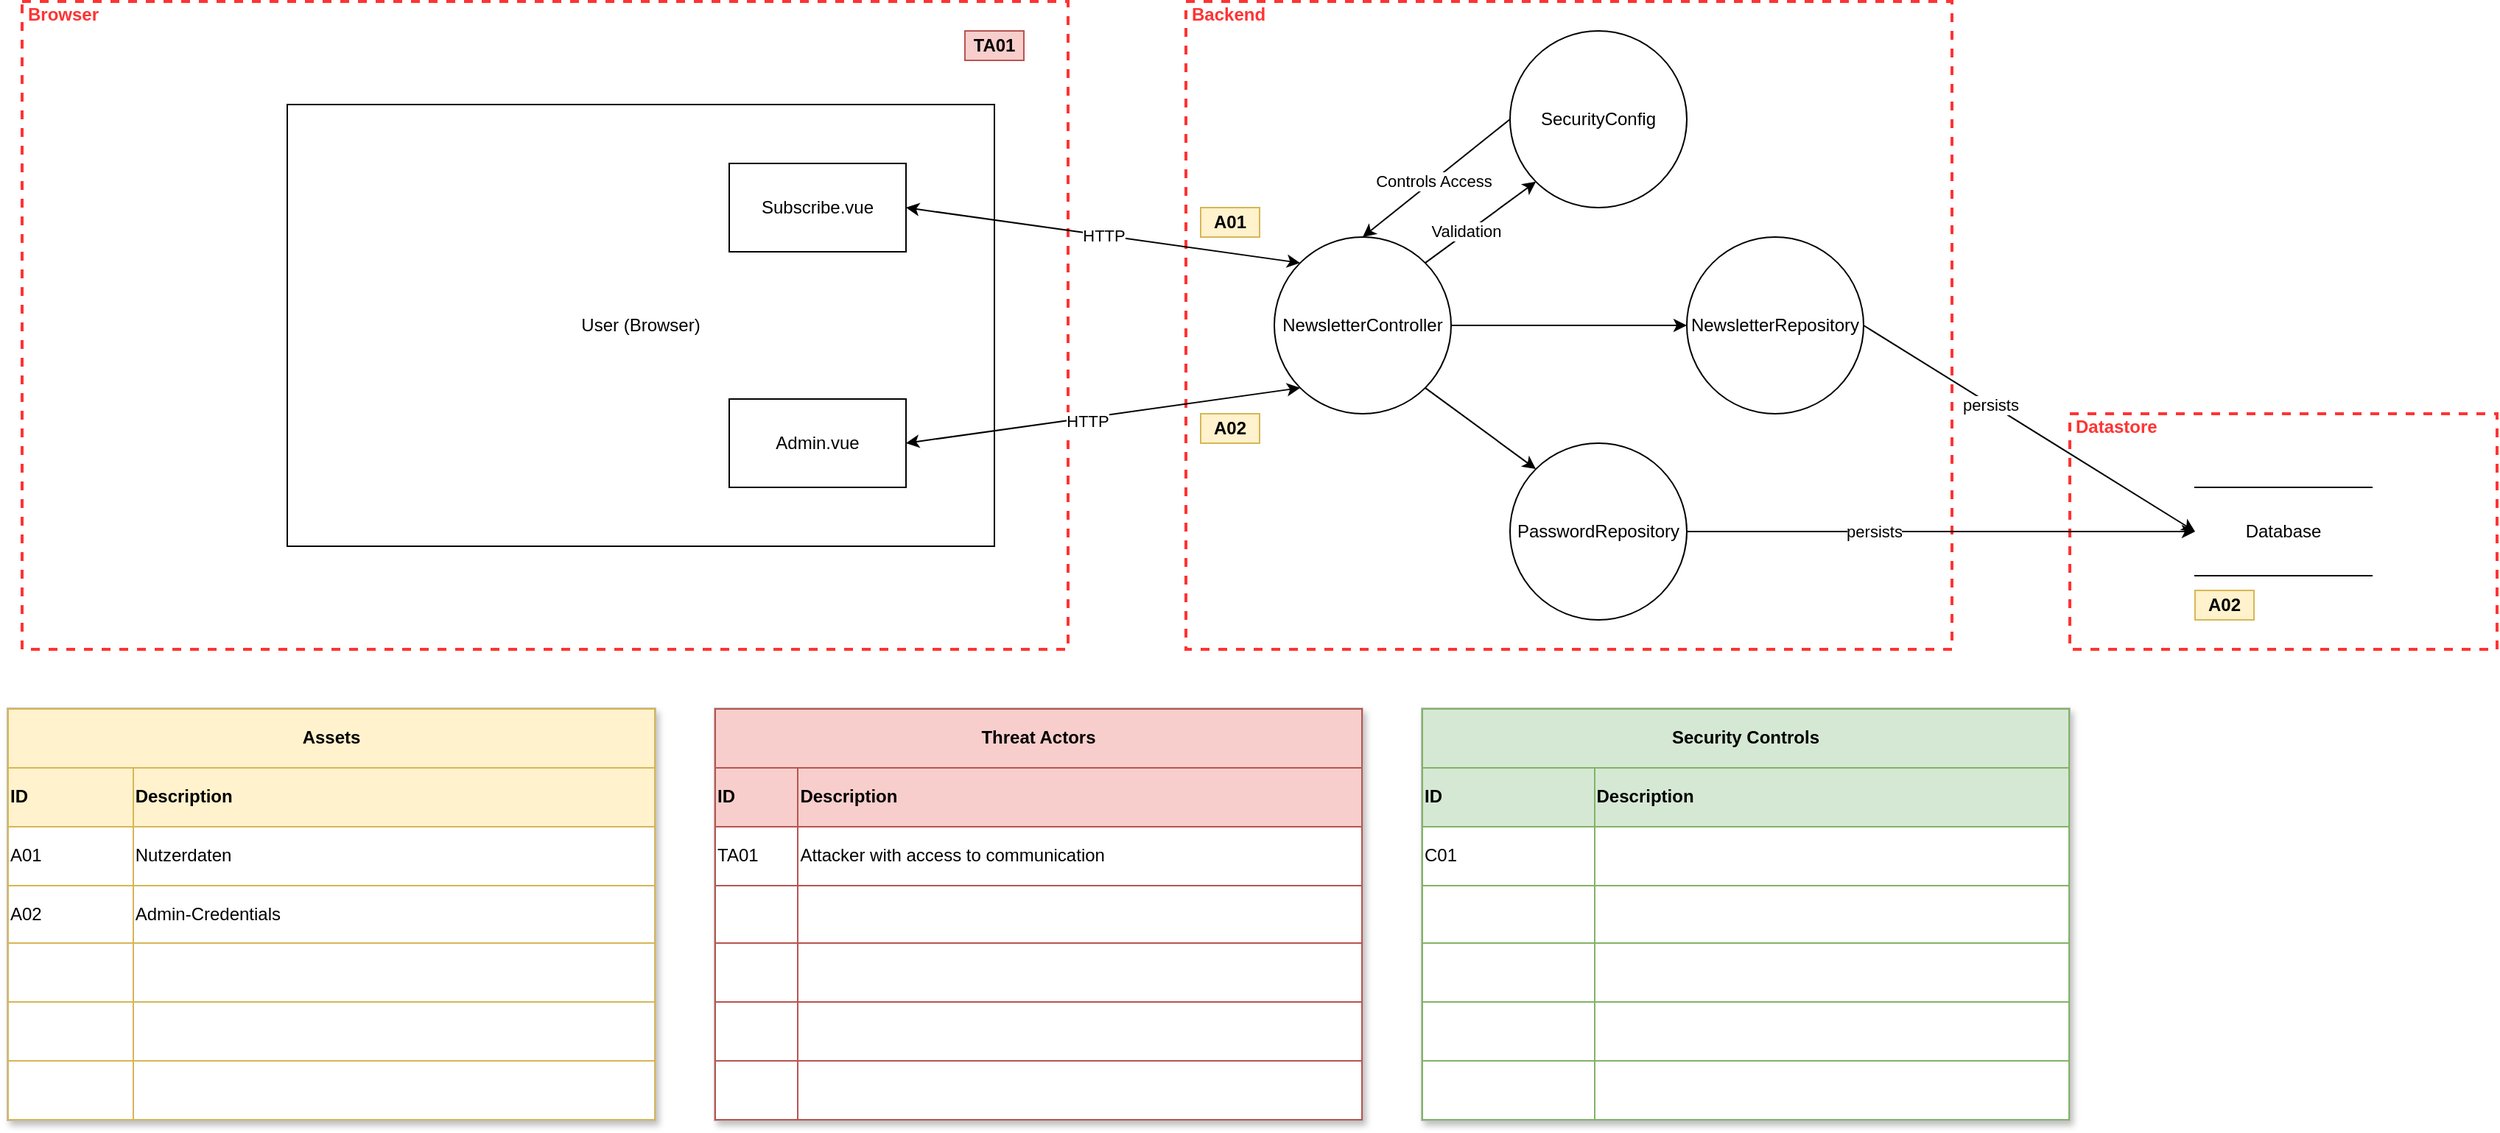 <mxfile version="26.2.15">
  <diagram name="Seite-1" id="_SfXIhreuK3IcqrojPrP">
    <mxGraphModel dx="1828" dy="1074" grid="1" gridSize="10" guides="1" tooltips="1" connect="1" arrows="1" fold="1" page="1" pageScale="1" pageWidth="2336" pageHeight="1654" math="0" shadow="0">
      <root>
        <mxCell id="0" />
        <mxCell id="1" parent="0" />
        <mxCell id="YQYPdYtBVTQpXo6CQMSg-3" value="Browser" style="html=1;fontColor=#FF3333;fontStyle=1;align=left;verticalAlign=top;spacing=0;labelBorderColor=none;fillColor=none;dashed=1;strokeWidth=2;strokeColor=#FF3333;spacingLeft=4;spacingTop=-3;" parent="1" vertex="1">
          <mxGeometry x="130" y="80" width="710" height="440" as="geometry" />
        </mxCell>
        <mxCell id="YQYPdYtBVTQpXo6CQMSg-1" value="User (Browser)" style="rounded=0;whiteSpace=wrap;html=1;" parent="1" vertex="1">
          <mxGeometry x="310" y="150" width="480" height="300" as="geometry" />
        </mxCell>
        <mxCell id="YQYPdYtBVTQpXo6CQMSg-7" value="Backend" style="html=1;fontColor=#FF3333;fontStyle=1;align=left;verticalAlign=top;spacing=0;labelBorderColor=none;fillColor=none;dashed=1;strokeWidth=2;strokeColor=#FF3333;spacingLeft=4;spacingTop=-3;" parent="1" vertex="1">
          <mxGeometry x="920" y="80" width="520" height="440" as="geometry" />
        </mxCell>
        <mxCell id="YQYPdYtBVTQpXo6CQMSg-9" value="Datastore" style="html=1;fontColor=#FF3333;fontStyle=1;align=left;verticalAlign=top;spacing=0;labelBorderColor=none;fillColor=none;dashed=1;strokeWidth=2;strokeColor=#FF3333;spacingLeft=4;spacingTop=-3;" parent="1" vertex="1">
          <mxGeometry x="1520" y="360" width="290" height="160" as="geometry" />
        </mxCell>
        <mxCell id="YQYPdYtBVTQpXo6CQMSg-10" value="Database" style="shape=partialRectangle;whiteSpace=wrap;html=1;left=0;right=0;fillColor=none;" parent="1" vertex="1">
          <mxGeometry x="1605" y="410" width="120" height="60" as="geometry" />
        </mxCell>
        <mxCell id="YQYPdYtBVTQpXo6CQMSg-11" value="NewsletterController" style="ellipse;whiteSpace=wrap;html=1;aspect=fixed;" parent="1" vertex="1">
          <mxGeometry x="980" y="240" width="120" height="120" as="geometry" />
        </mxCell>
        <mxCell id="YQYPdYtBVTQpXo6CQMSg-12" value="SecurityConfig" style="ellipse;whiteSpace=wrap;html=1;aspect=fixed;" parent="1" vertex="1">
          <mxGeometry x="1140" y="100" width="120" height="120" as="geometry" />
        </mxCell>
        <mxCell id="YQYPdYtBVTQpXo6CQMSg-13" value="NewsletterRepository" style="ellipse;whiteSpace=wrap;html=1;aspect=fixed;" parent="1" vertex="1">
          <mxGeometry x="1260" y="240" width="120" height="120" as="geometry" />
        </mxCell>
        <mxCell id="YQYPdYtBVTQpXo6CQMSg-14" value="PasswordRepository" style="ellipse;whiteSpace=wrap;html=1;aspect=fixed;" parent="1" vertex="1">
          <mxGeometry x="1140" y="380" width="120" height="120" as="geometry" />
        </mxCell>
        <mxCell id="YQYPdYtBVTQpXo6CQMSg-18" value="" style="endArrow=classic;html=1;fontColor=#FF3333;rounded=0;entryX=0;entryY=0;entryDx=0;entryDy=0;startArrow=classic;startFill=1;exitX=1;exitY=0.5;exitDx=0;exitDy=0;" parent="1" source="e_HMtI7TrGYd_0DEB2x5-3" target="YQYPdYtBVTQpXo6CQMSg-11" edge="1">
          <mxGeometry width="50" height="50" relative="1" as="geometry">
            <mxPoint x="740" y="220" as="sourcePoint" />
            <mxPoint x="1070" y="590" as="targetPoint" />
          </mxGeometry>
        </mxCell>
        <mxCell id="YQYPdYtBVTQpXo6CQMSg-32" value="HTTP" style="edgeLabel;html=1;align=center;verticalAlign=middle;resizable=0;points=[];" parent="YQYPdYtBVTQpXo6CQMSg-18" vertex="1" connectable="0">
          <mxGeometry x="0.002" relative="1" as="geometry">
            <mxPoint as="offset" />
          </mxGeometry>
        </mxCell>
        <mxCell id="YQYPdYtBVTQpXo6CQMSg-19" value="" style="endArrow=classic;html=1;fontColor=#FF3333;rounded=0;exitX=1;exitY=0.5;exitDx=0;exitDy=0;entryX=0;entryY=1;entryDx=0;entryDy=0;startArrow=classic;startFill=1;" parent="1" source="e_HMtI7TrGYd_0DEB2x5-2" target="YQYPdYtBVTQpXo6CQMSg-11" edge="1">
          <mxGeometry width="50" height="50" relative="1" as="geometry">
            <mxPoint x="740.0" y="380.0" as="sourcePoint" />
            <mxPoint x="1070" y="590" as="targetPoint" />
          </mxGeometry>
        </mxCell>
        <mxCell id="YQYPdYtBVTQpXo6CQMSg-33" value="HTTP" style="edgeLabel;html=1;align=center;verticalAlign=middle;resizable=0;points=[];" parent="YQYPdYtBVTQpXo6CQMSg-19" vertex="1" connectable="0">
          <mxGeometry x="-0.086" y="-2" relative="1" as="geometry">
            <mxPoint as="offset" />
          </mxGeometry>
        </mxCell>
        <mxCell id="YQYPdYtBVTQpXo6CQMSg-20" value="" style="endArrow=classic;html=1;fontColor=#FF3333;rounded=0;exitX=1;exitY=0;exitDx=0;exitDy=0;entryX=0;entryY=1;entryDx=0;entryDy=0;" parent="1" source="YQYPdYtBVTQpXo6CQMSg-11" target="YQYPdYtBVTQpXo6CQMSg-12" edge="1">
          <mxGeometry width="50" height="50" relative="1" as="geometry">
            <mxPoint x="1020" y="640" as="sourcePoint" />
            <mxPoint x="1070" y="590" as="targetPoint" />
          </mxGeometry>
        </mxCell>
        <mxCell id="YQYPdYtBVTQpXo6CQMSg-35" value="Validation" style="edgeLabel;html=1;align=center;verticalAlign=middle;resizable=0;points=[];" parent="YQYPdYtBVTQpXo6CQMSg-20" vertex="1" connectable="0">
          <mxGeometry x="-0.254" y="2" relative="1" as="geometry">
            <mxPoint as="offset" />
          </mxGeometry>
        </mxCell>
        <mxCell id="YQYPdYtBVTQpXo6CQMSg-21" value="" style="endArrow=classic;html=1;fontColor=#FF3333;rounded=0;exitX=0;exitY=0.5;exitDx=0;exitDy=0;entryX=0.5;entryY=0;entryDx=0;entryDy=0;" parent="1" source="YQYPdYtBVTQpXo6CQMSg-12" target="YQYPdYtBVTQpXo6CQMSg-11" edge="1">
          <mxGeometry width="50" height="50" relative="1" as="geometry">
            <mxPoint x="1020" y="640" as="sourcePoint" />
            <mxPoint x="1070" y="590" as="targetPoint" />
          </mxGeometry>
        </mxCell>
        <mxCell id="YQYPdYtBVTQpXo6CQMSg-36" value="Controls Access" style="edgeLabel;html=1;align=center;verticalAlign=middle;resizable=0;points=[];" parent="YQYPdYtBVTQpXo6CQMSg-21" vertex="1" connectable="0">
          <mxGeometry x="0.056" relative="1" as="geometry">
            <mxPoint as="offset" />
          </mxGeometry>
        </mxCell>
        <mxCell id="YQYPdYtBVTQpXo6CQMSg-22" value="" style="endArrow=classic;html=1;fontColor=#FF3333;rounded=0;exitX=1;exitY=1;exitDx=0;exitDy=0;entryX=0;entryY=0;entryDx=0;entryDy=0;" parent="1" source="YQYPdYtBVTQpXo6CQMSg-11" target="YQYPdYtBVTQpXo6CQMSg-14" edge="1">
          <mxGeometry width="50" height="50" relative="1" as="geometry">
            <mxPoint x="1030" y="640" as="sourcePoint" />
            <mxPoint x="1080" y="590" as="targetPoint" />
          </mxGeometry>
        </mxCell>
        <mxCell id="YQYPdYtBVTQpXo6CQMSg-23" value="" style="endArrow=classic;html=1;fontColor=#FF3333;rounded=0;exitX=1;exitY=0.5;exitDx=0;exitDy=0;entryX=0;entryY=0.5;entryDx=0;entryDy=0;" parent="1" source="YQYPdYtBVTQpXo6CQMSg-11" target="YQYPdYtBVTQpXo6CQMSg-13" edge="1">
          <mxGeometry width="50" height="50" relative="1" as="geometry">
            <mxPoint x="1030" y="640" as="sourcePoint" />
            <mxPoint x="1080" y="590" as="targetPoint" />
          </mxGeometry>
        </mxCell>
        <mxCell id="YQYPdYtBVTQpXo6CQMSg-24" value="" style="endArrow=classic;html=1;fontColor=#FF3333;rounded=0;exitX=1;exitY=0.5;exitDx=0;exitDy=0;entryX=0;entryY=0.5;entryDx=0;entryDy=0;" parent="1" source="YQYPdYtBVTQpXo6CQMSg-14" target="YQYPdYtBVTQpXo6CQMSg-10" edge="1">
          <mxGeometry width="50" height="50" relative="1" as="geometry">
            <mxPoint x="1030" y="640" as="sourcePoint" />
            <mxPoint x="1080" y="590" as="targetPoint" />
          </mxGeometry>
        </mxCell>
        <mxCell id="YQYPdYtBVTQpXo6CQMSg-38" value="persists" style="edgeLabel;html=1;align=center;verticalAlign=middle;resizable=0;points=[];" parent="YQYPdYtBVTQpXo6CQMSg-24" vertex="1" connectable="0">
          <mxGeometry x="-0.264" relative="1" as="geometry">
            <mxPoint as="offset" />
          </mxGeometry>
        </mxCell>
        <mxCell id="YQYPdYtBVTQpXo6CQMSg-25" value="" style="endArrow=classic;html=1;fontColor=#FF3333;rounded=0;exitX=1;exitY=0.5;exitDx=0;exitDy=0;entryX=0;entryY=0.5;entryDx=0;entryDy=0;" parent="1" source="YQYPdYtBVTQpXo6CQMSg-13" target="YQYPdYtBVTQpXo6CQMSg-10" edge="1">
          <mxGeometry width="50" height="50" relative="1" as="geometry">
            <mxPoint x="1030" y="640" as="sourcePoint" />
            <mxPoint x="1080" y="590" as="targetPoint" />
          </mxGeometry>
        </mxCell>
        <mxCell id="YQYPdYtBVTQpXo6CQMSg-37" value="persists" style="edgeLabel;html=1;align=center;verticalAlign=middle;resizable=0;points=[];" parent="YQYPdYtBVTQpXo6CQMSg-25" vertex="1" connectable="0">
          <mxGeometry x="-0.238" relative="1" as="geometry">
            <mxPoint as="offset" />
          </mxGeometry>
        </mxCell>
        <UserObject label="&lt;b&gt;TA01&lt;/b&gt;" placeholders="1" name="Variable" id="YQYPdYtBVTQpXo6CQMSg-26">
          <mxCell style="text;html=1;strokeColor=#b85450;fillColor=#f8cecc;align=center;verticalAlign=middle;whiteSpace=wrap;overflow=hidden;" parent="1" vertex="1">
            <mxGeometry x="770" y="100" width="40" height="20" as="geometry" />
          </mxCell>
        </UserObject>
        <UserObject label="&lt;b&gt;A02&lt;/b&gt;" placeholders="1" name="Variable" id="YQYPdYtBVTQpXo6CQMSg-39">
          <mxCell style="text;html=1;strokeColor=#d6b656;fillColor=#fff2cc;align=center;verticalAlign=middle;whiteSpace=wrap;overflow=hidden;" parent="1" vertex="1">
            <mxGeometry x="930" y="360" width="40" height="20" as="geometry" />
          </mxCell>
        </UserObject>
        <mxCell id="YQYPdYtBVTQpXo6CQMSg-44" value="&lt;table border=&quot;1&quot; width=&quot;100%&quot; style=&quot;width: 100% ; height: 100% ; border-collapse: collapse ; border: 1px solid #d6b656&quot;&gt;&lt;tbody&gt;&lt;tr style=&quot;background-color: #fff2cc ; color: #000000 ; border: 1px solid #d6b656&quot;&gt;&lt;th align=&quot;center&quot; colspan=&quot;2&quot;&gt;Assets&lt;/th&gt;&lt;/tr&gt;&lt;tr style=&quot;background-color: #fff2cc ; color: #000000 ; border: 1px solid #d6b656&quot;&gt;&lt;th align=&quot;left&quot; style=&quot;border: 1px solid #d6b656&quot;&gt;ID&lt;/th&gt;&lt;th align=&quot;left&quot; style=&quot;border: 1px solid #d6b656&quot;&gt;Description&lt;/th&gt;&lt;/tr&gt;&lt;tr&gt;&lt;td style=&quot;border: 1px solid #d6b656&quot;&gt;A01&lt;/td&gt;&lt;td style=&quot;border: 1px solid #d6b656&quot;&gt;Nutzerdaten&lt;/td&gt;&lt;/tr&gt;&lt;tr&gt;&lt;td&gt;A02&lt;/td&gt;&lt;td&gt;Admin-Credentials&lt;/td&gt;&lt;/tr&gt;&lt;tr&gt;&lt;td&gt;&lt;br&gt;&lt;/td&gt;&lt;td&gt;&lt;br&gt;&lt;/td&gt;&lt;/tr&gt;&lt;tr&gt;&lt;td&gt;&lt;br&gt;&lt;/td&gt;&lt;td&gt;&lt;br&gt;&lt;/td&gt;&lt;/tr&gt;&lt;tr&gt;&lt;td&gt;&lt;br&gt;&lt;/td&gt;&lt;td&gt;&lt;br&gt;&lt;/td&gt;&lt;/tr&gt;&lt;/tbody&gt;&lt;/table&gt;" style="text;html=1;strokeColor=#c0c0c0;fillColor=#ffffff;overflow=fill;rounded=0;shadow=1;labelBackgroundColor=#ffffff;fontColor=#000000;align=left;" parent="1" vertex="1">
          <mxGeometry x="120" y="560" width="440" height="280" as="geometry" />
        </mxCell>
        <mxCell id="YQYPdYtBVTQpXo6CQMSg-45" value="&lt;table border=&quot;1&quot; width=&quot;100%&quot; style=&quot;width: 100% ; height: 100% ; border-collapse: collapse ; border: 1px solid #b85450&quot;&gt;&lt;tbody&gt;&lt;tr style=&quot;background-color: #f8cecc ; color: #000000 ; border: 1px solid #b85450&quot;&gt;&lt;th align=&quot;center&quot; colspan=&quot;2&quot;&gt;Threat Actors&lt;/th&gt;&lt;/tr&gt;&lt;tr style=&quot;background-color: #f8cecc ; color: #000000 ; border: 1px solid #b85450&quot;&gt;&lt;th align=&quot;left&quot; style=&quot;border: 1px solid #b85450&quot;&gt;ID&lt;/th&gt;&lt;th align=&quot;left&quot; style=&quot;border: 1px solid #b85450&quot;&gt;Description&lt;/th&gt;&lt;/tr&gt;&lt;tr&gt;&lt;td style=&quot;border: 1px solid #b85450&quot;&gt;TA01&lt;/td&gt;&lt;td style=&quot;border: 1px solid #b85450&quot;&gt;Attacker with access to communication&lt;/td&gt;&lt;/tr&gt;&lt;tr&gt;&lt;td&gt;&lt;br&gt;&lt;/td&gt;&lt;td&gt;&lt;br&gt;&lt;/td&gt;&lt;/tr&gt;&lt;tr&gt;&lt;td&gt;&lt;br&gt;&lt;/td&gt;&lt;td&gt;&lt;br&gt;&lt;/td&gt;&lt;/tr&gt;&lt;tr&gt;&lt;td&gt;&lt;br&gt;&lt;/td&gt;&lt;td&gt;&lt;br&gt;&lt;/td&gt;&lt;/tr&gt;&lt;tr&gt;&lt;td&gt;&lt;br&gt;&lt;/td&gt;&lt;td&gt;&lt;br&gt;&lt;/td&gt;&lt;/tr&gt;&lt;/tbody&gt;&lt;/table&gt;" style="text;html=1;strokeColor=#c0c0c0;fillColor=#ffffff;overflow=fill;rounded=0;shadow=1;labelBackgroundColor=#ffffff;fontColor=#000000;align=left;" parent="1" vertex="1">
          <mxGeometry x="600" y="560" width="440" height="280" as="geometry" />
        </mxCell>
        <mxCell id="YQYPdYtBVTQpXo6CQMSg-46" value="&lt;table border=&quot;1&quot; width=&quot;100%&quot; style=&quot;width: 100% ; height: 100% ; border-collapse: collapse ; border: 1px solid #82b366&quot;&gt;&lt;tbody&gt;&lt;tr style=&quot;background-color: #d5e8d4 ; color: #000000 ; border: 1px solid #82b366&quot;&gt;&lt;th align=&quot;center&quot; colspan=&quot;2&quot;&gt;Security Controls&lt;/th&gt;&lt;/tr&gt;&lt;tr style=&quot;background-color: #d5e8d4 ; color: #000000 ; border: 1px solid #82b366&quot;&gt;&lt;th align=&quot;left&quot; style=&quot;border: 1px solid #82b366&quot;&gt;ID&lt;/th&gt;&lt;th align=&quot;left&quot; style=&quot;border: 1px solid #82b366&quot;&gt;Description&lt;/th&gt;&lt;/tr&gt;&lt;tr&gt;&lt;td style=&quot;border: 1px solid #82b366&quot;&gt;C01&lt;/td&gt;&lt;td style=&quot;border: 1px solid #82b366&quot;&gt;&lt;br&gt;&lt;/td&gt;&lt;/tr&gt;&lt;tr&gt;&lt;td&gt;&lt;br&gt;&lt;/td&gt;&lt;td&gt;&lt;br&gt;&lt;/td&gt;&lt;/tr&gt;&lt;tr&gt;&lt;td&gt;&lt;br&gt;&lt;/td&gt;&lt;td&gt;&lt;br&gt;&lt;/td&gt;&lt;/tr&gt;&lt;tr&gt;&lt;td&gt;&lt;br&gt;&lt;/td&gt;&lt;td&gt;&lt;br&gt;&lt;/td&gt;&lt;/tr&gt;&lt;tr&gt;&lt;td&gt;&lt;br&gt;&lt;/td&gt;&lt;td&gt;&lt;br&gt;&lt;/td&gt;&lt;/tr&gt;&lt;/tbody&gt;&lt;/table&gt;" style="text;html=1;strokeColor=#c0c0c0;fillColor=#ffffff;overflow=fill;rounded=0;shadow=1;labelBackgroundColor=#ffffff;fontColor=#000000;align=left;" parent="1" vertex="1">
          <mxGeometry x="1080" y="560" width="440" height="280" as="geometry" />
        </mxCell>
        <UserObject label="&lt;b&gt;A02&lt;/b&gt;" placeholders="1" name="Variable" id="YQYPdYtBVTQpXo6CQMSg-47">
          <mxCell style="text;html=1;strokeColor=#d6b656;fillColor=#fff2cc;align=center;verticalAlign=middle;whiteSpace=wrap;overflow=hidden;" parent="1" vertex="1">
            <mxGeometry x="1605" y="480" width="40" height="20" as="geometry" />
          </mxCell>
        </UserObject>
        <UserObject label="&lt;b&gt;A01&lt;/b&gt;" placeholders="1" name="Variable" id="YQYPdYtBVTQpXo6CQMSg-49">
          <mxCell style="text;html=1;strokeColor=#d6b656;fillColor=#fff2cc;align=center;verticalAlign=middle;whiteSpace=wrap;overflow=hidden;" parent="1" vertex="1">
            <mxGeometry x="930" y="220" width="40" height="20" as="geometry" />
          </mxCell>
        </UserObject>
        <mxCell id="e_HMtI7TrGYd_0DEB2x5-2" value="Admin.vue" style="rounded=0;whiteSpace=wrap;html=1;" vertex="1" parent="1">
          <mxGeometry x="610" y="350" width="120" height="60" as="geometry" />
        </mxCell>
        <mxCell id="e_HMtI7TrGYd_0DEB2x5-3" value="Subscribe.vue" style="rounded=0;whiteSpace=wrap;html=1;" vertex="1" parent="1">
          <mxGeometry x="610" y="190" width="120" height="60" as="geometry" />
        </mxCell>
      </root>
    </mxGraphModel>
  </diagram>
</mxfile>
